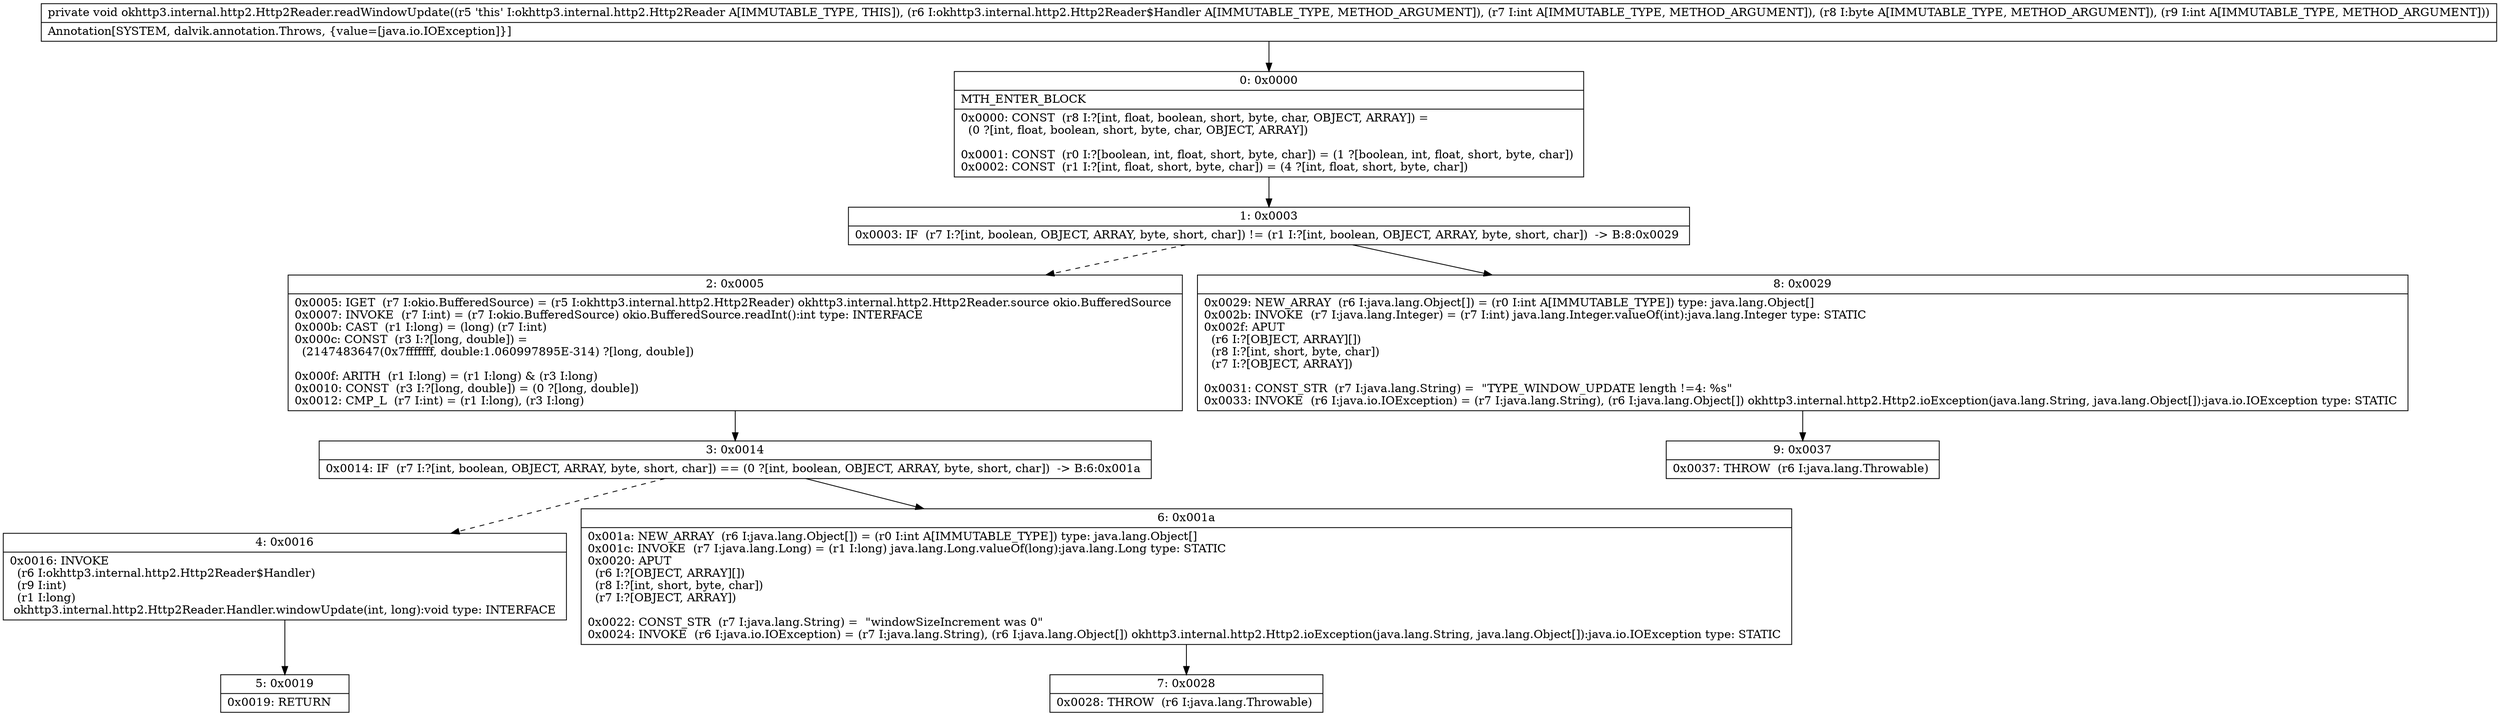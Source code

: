 digraph "CFG forokhttp3.internal.http2.Http2Reader.readWindowUpdate(Lokhttp3\/internal\/http2\/Http2Reader$Handler;IBI)V" {
Node_0 [shape=record,label="{0\:\ 0x0000|MTH_ENTER_BLOCK\l|0x0000: CONST  (r8 I:?[int, float, boolean, short, byte, char, OBJECT, ARRAY]) = \l  (0 ?[int, float, boolean, short, byte, char, OBJECT, ARRAY])\l \l0x0001: CONST  (r0 I:?[boolean, int, float, short, byte, char]) = (1 ?[boolean, int, float, short, byte, char]) \l0x0002: CONST  (r1 I:?[int, float, short, byte, char]) = (4 ?[int, float, short, byte, char]) \l}"];
Node_1 [shape=record,label="{1\:\ 0x0003|0x0003: IF  (r7 I:?[int, boolean, OBJECT, ARRAY, byte, short, char]) != (r1 I:?[int, boolean, OBJECT, ARRAY, byte, short, char])  \-\> B:8:0x0029 \l}"];
Node_2 [shape=record,label="{2\:\ 0x0005|0x0005: IGET  (r7 I:okio.BufferedSource) = (r5 I:okhttp3.internal.http2.Http2Reader) okhttp3.internal.http2.Http2Reader.source okio.BufferedSource \l0x0007: INVOKE  (r7 I:int) = (r7 I:okio.BufferedSource) okio.BufferedSource.readInt():int type: INTERFACE \l0x000b: CAST  (r1 I:long) = (long) (r7 I:int) \l0x000c: CONST  (r3 I:?[long, double]) = \l  (2147483647(0x7fffffff, double:1.060997895E\-314) ?[long, double])\l \l0x000f: ARITH  (r1 I:long) = (r1 I:long) & (r3 I:long) \l0x0010: CONST  (r3 I:?[long, double]) = (0 ?[long, double]) \l0x0012: CMP_L  (r7 I:int) = (r1 I:long), (r3 I:long) \l}"];
Node_3 [shape=record,label="{3\:\ 0x0014|0x0014: IF  (r7 I:?[int, boolean, OBJECT, ARRAY, byte, short, char]) == (0 ?[int, boolean, OBJECT, ARRAY, byte, short, char])  \-\> B:6:0x001a \l}"];
Node_4 [shape=record,label="{4\:\ 0x0016|0x0016: INVOKE  \l  (r6 I:okhttp3.internal.http2.Http2Reader$Handler)\l  (r9 I:int)\l  (r1 I:long)\l okhttp3.internal.http2.Http2Reader.Handler.windowUpdate(int, long):void type: INTERFACE \l}"];
Node_5 [shape=record,label="{5\:\ 0x0019|0x0019: RETURN   \l}"];
Node_6 [shape=record,label="{6\:\ 0x001a|0x001a: NEW_ARRAY  (r6 I:java.lang.Object[]) = (r0 I:int A[IMMUTABLE_TYPE]) type: java.lang.Object[] \l0x001c: INVOKE  (r7 I:java.lang.Long) = (r1 I:long) java.lang.Long.valueOf(long):java.lang.Long type: STATIC \l0x0020: APUT  \l  (r6 I:?[OBJECT, ARRAY][])\l  (r8 I:?[int, short, byte, char])\l  (r7 I:?[OBJECT, ARRAY])\l \l0x0022: CONST_STR  (r7 I:java.lang.String) =  \"windowSizeIncrement was 0\" \l0x0024: INVOKE  (r6 I:java.io.IOException) = (r7 I:java.lang.String), (r6 I:java.lang.Object[]) okhttp3.internal.http2.Http2.ioException(java.lang.String, java.lang.Object[]):java.io.IOException type: STATIC \l}"];
Node_7 [shape=record,label="{7\:\ 0x0028|0x0028: THROW  (r6 I:java.lang.Throwable) \l}"];
Node_8 [shape=record,label="{8\:\ 0x0029|0x0029: NEW_ARRAY  (r6 I:java.lang.Object[]) = (r0 I:int A[IMMUTABLE_TYPE]) type: java.lang.Object[] \l0x002b: INVOKE  (r7 I:java.lang.Integer) = (r7 I:int) java.lang.Integer.valueOf(int):java.lang.Integer type: STATIC \l0x002f: APUT  \l  (r6 I:?[OBJECT, ARRAY][])\l  (r8 I:?[int, short, byte, char])\l  (r7 I:?[OBJECT, ARRAY])\l \l0x0031: CONST_STR  (r7 I:java.lang.String) =  \"TYPE_WINDOW_UPDATE length !=4: %s\" \l0x0033: INVOKE  (r6 I:java.io.IOException) = (r7 I:java.lang.String), (r6 I:java.lang.Object[]) okhttp3.internal.http2.Http2.ioException(java.lang.String, java.lang.Object[]):java.io.IOException type: STATIC \l}"];
Node_9 [shape=record,label="{9\:\ 0x0037|0x0037: THROW  (r6 I:java.lang.Throwable) \l}"];
MethodNode[shape=record,label="{private void okhttp3.internal.http2.Http2Reader.readWindowUpdate((r5 'this' I:okhttp3.internal.http2.Http2Reader A[IMMUTABLE_TYPE, THIS]), (r6 I:okhttp3.internal.http2.Http2Reader$Handler A[IMMUTABLE_TYPE, METHOD_ARGUMENT]), (r7 I:int A[IMMUTABLE_TYPE, METHOD_ARGUMENT]), (r8 I:byte A[IMMUTABLE_TYPE, METHOD_ARGUMENT]), (r9 I:int A[IMMUTABLE_TYPE, METHOD_ARGUMENT]))  | Annotation[SYSTEM, dalvik.annotation.Throws, \{value=[java.io.IOException]\}]\l}"];
MethodNode -> Node_0;
Node_0 -> Node_1;
Node_1 -> Node_2[style=dashed];
Node_1 -> Node_8;
Node_2 -> Node_3;
Node_3 -> Node_4[style=dashed];
Node_3 -> Node_6;
Node_4 -> Node_5;
Node_6 -> Node_7;
Node_8 -> Node_9;
}

